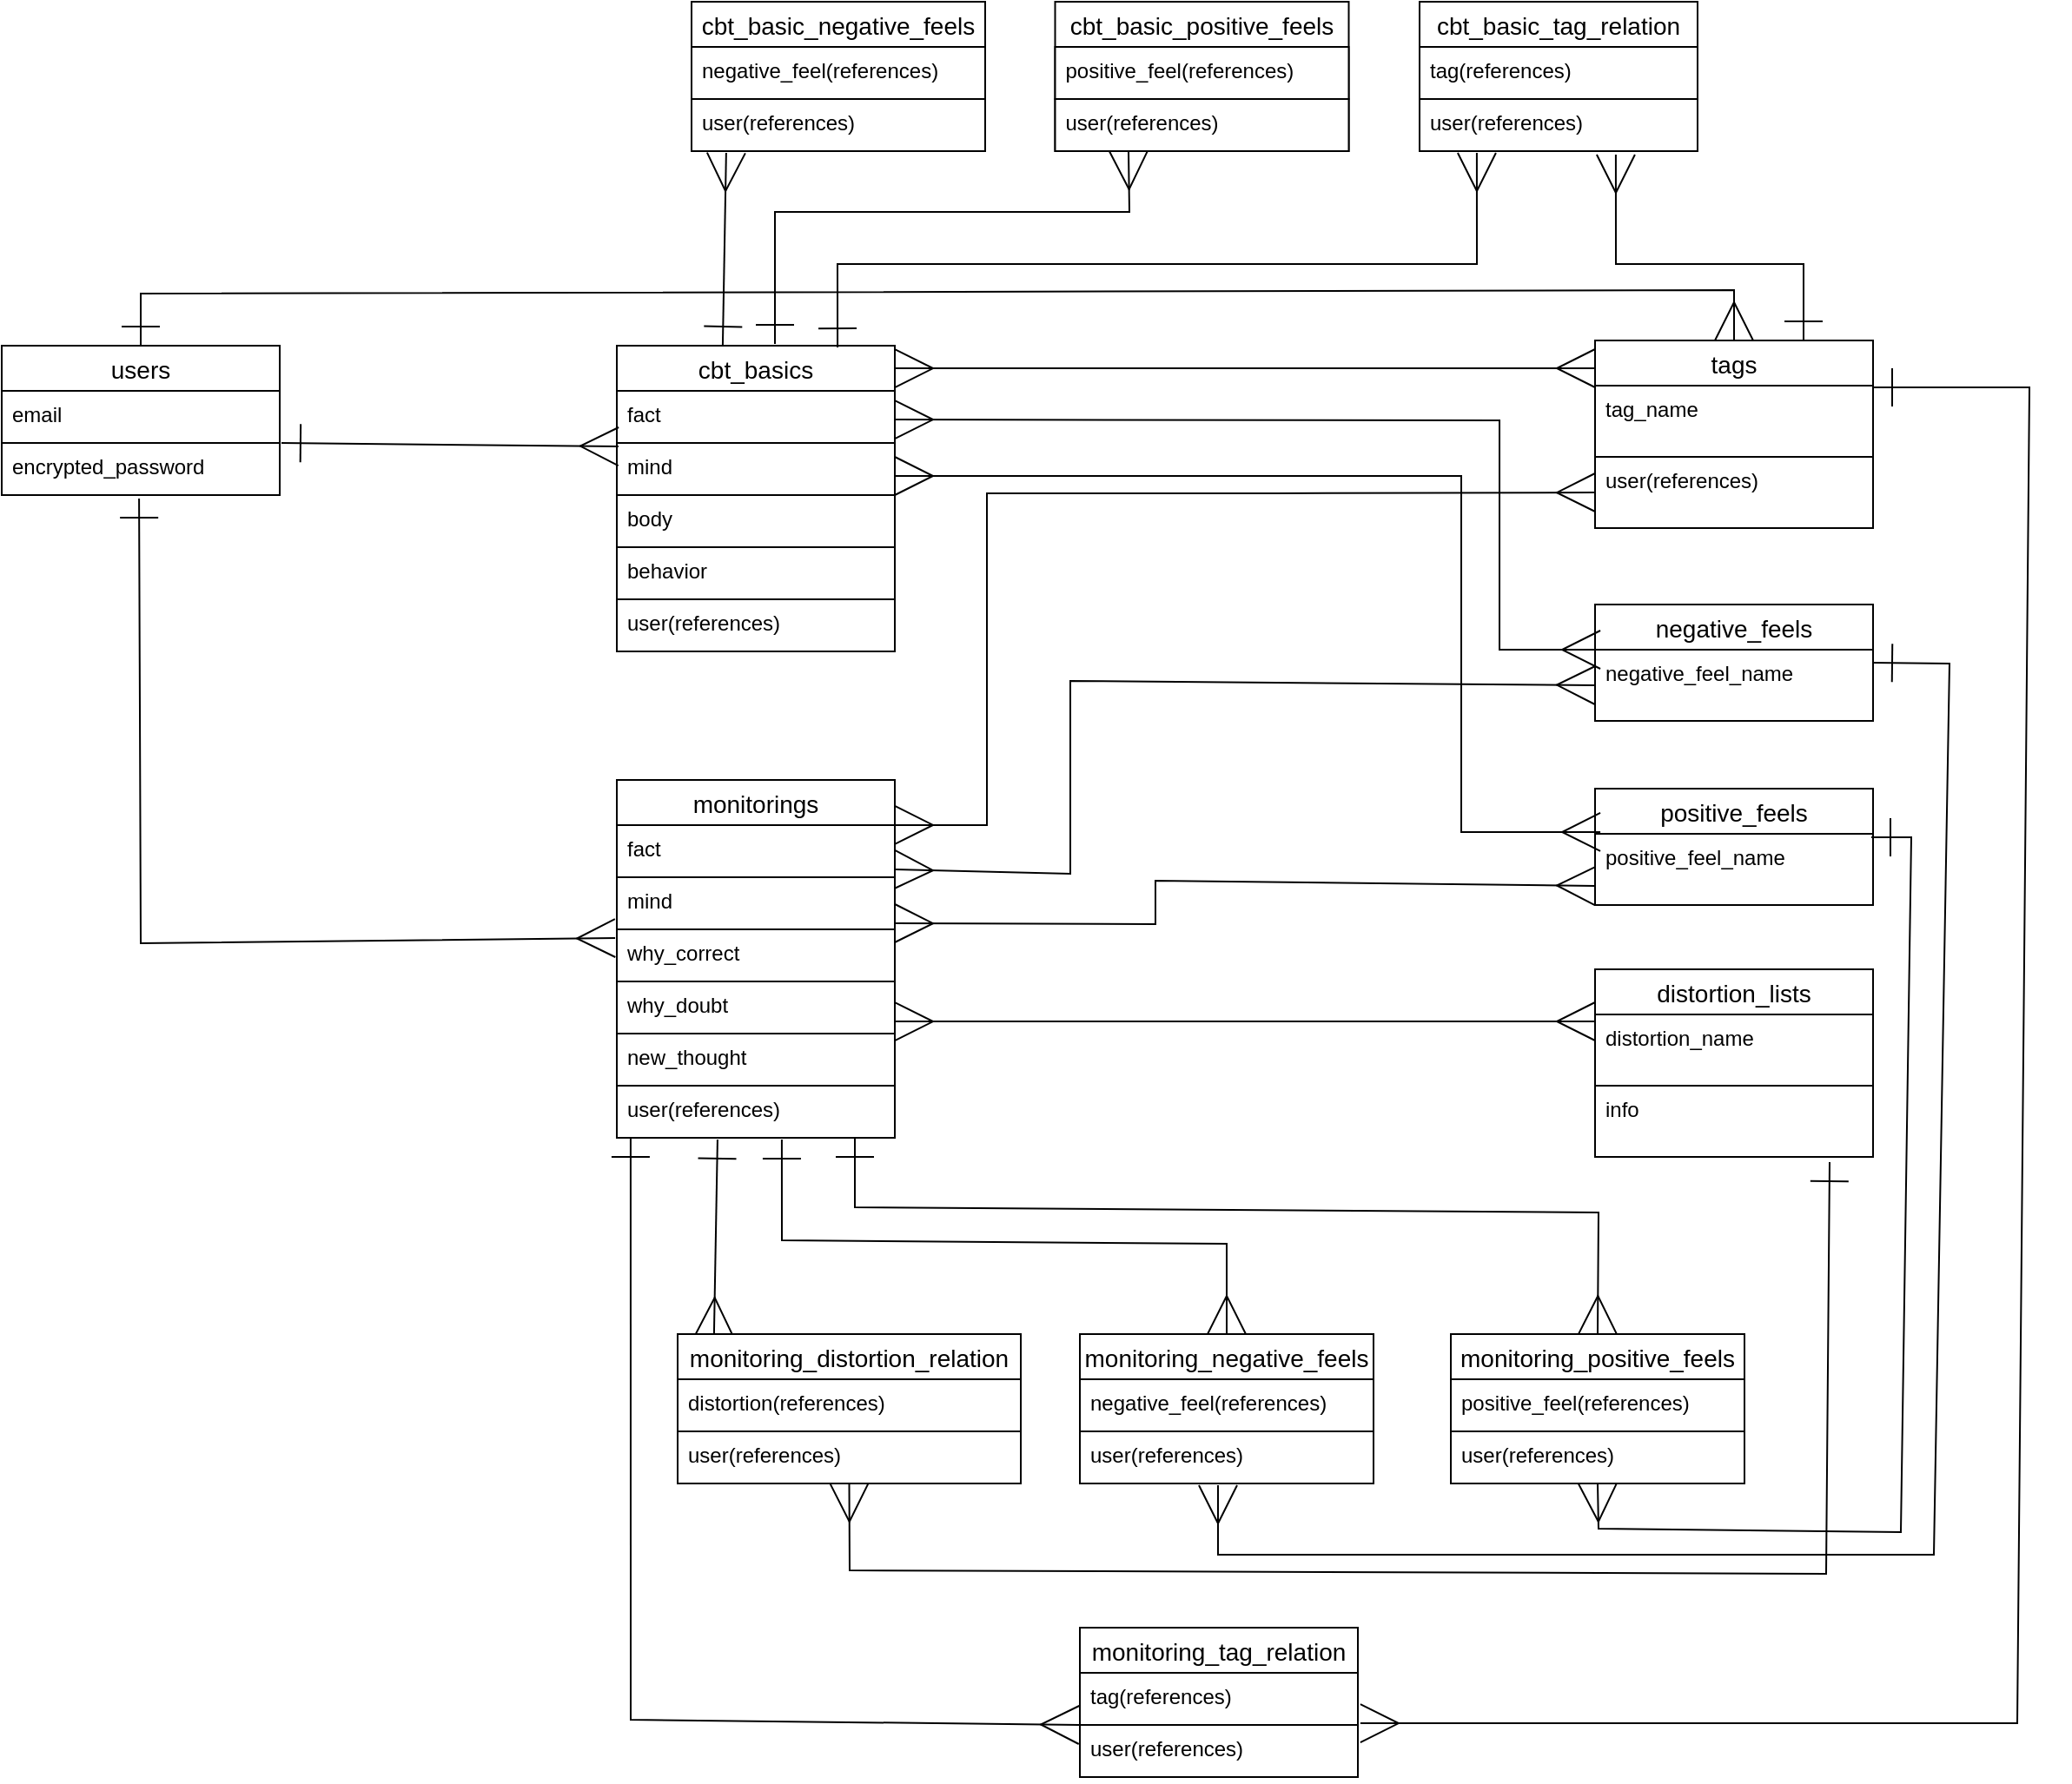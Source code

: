 <mxfile>
    <diagram id="2If1IbCcpEWseCBsGM7b" name="ページ1">
        <mxGraphModel dx="1113" dy="1614" grid="0" gridSize="10" guides="1" tooltips="1" connect="1" arrows="1" fold="1" page="1" pageScale="1" pageWidth="1169" pageHeight="827" background="#ffffff" math="0" shadow="0">
            <root>
                <mxCell id="0"/>
                <mxCell id="1" parent="0"/>
                <mxCell id="2" value="users" style="swimlane;fontStyle=0;childLayout=stackLayout;horizontal=1;startSize=26;horizontalStack=0;resizeParent=1;resizeParentMax=0;resizeLast=0;collapsible=1;marginBottom=0;align=center;fontSize=14;strokeColor=#000000;fontColor=#000000;fillColor=#FFFFFF;" parent="1" vertex="1">
                    <mxGeometry x="100" y="70" width="160" height="86" as="geometry">
                        <mxRectangle x="100" y="70" width="69" height="29" as="alternateBounds"/>
                    </mxGeometry>
                </mxCell>
                <mxCell id="3" value="email" style="text;strokeColor=#000000;fillColor=#FFFFFF;spacingLeft=4;spacingRight=4;overflow=hidden;rotatable=0;points=[[0,0.5],[1,0.5]];portConstraint=eastwest;fontSize=12;fontColor=#000000;" parent="2" vertex="1">
                    <mxGeometry y="26" width="160" height="30" as="geometry"/>
                </mxCell>
                <mxCell id="4" value="encrypted_password" style="text;strokeColor=#000000;fillColor=#FFFFFF;spacingLeft=4;spacingRight=4;overflow=hidden;rotatable=0;points=[[0,0.5],[1,0.5]];portConstraint=eastwest;fontSize=12;fontColor=#000000;" parent="2" vertex="1">
                    <mxGeometry y="56" width="160" height="30" as="geometry"/>
                </mxCell>
                <mxCell id="5" value="cbt_basics" style="swimlane;fontStyle=0;childLayout=stackLayout;horizontal=1;startSize=26;horizontalStack=0;resizeParent=1;resizeParentMax=0;resizeLast=0;collapsible=1;marginBottom=0;align=center;fontSize=14;strokeColor=#000000;fontColor=#000000;fillColor=#FFFFFF;" parent="1" vertex="1">
                    <mxGeometry x="454" y="70" width="160" height="176" as="geometry"/>
                </mxCell>
                <mxCell id="6" value="fact" style="text;strokeColor=#000000;fillColor=#FFFFFF;spacingLeft=4;spacingRight=4;overflow=hidden;rotatable=0;points=[[0,0.5],[1,0.5]];portConstraint=eastwest;fontSize=12;fontColor=#000000;" parent="5" vertex="1">
                    <mxGeometry y="26" width="160" height="30" as="geometry"/>
                </mxCell>
                <mxCell id="7" value="mind" style="text;strokeColor=#000000;fillColor=#FFFFFF;spacingLeft=4;spacingRight=4;overflow=hidden;rotatable=0;points=[[0,0.5],[1,0.5]];portConstraint=eastwest;fontSize=12;fontColor=#000000;" parent="5" vertex="1">
                    <mxGeometry y="56" width="160" height="30" as="geometry"/>
                </mxCell>
                <mxCell id="10" value="body" style="text;strokeColor=#000000;fillColor=#FFFFFF;spacingLeft=4;spacingRight=4;overflow=hidden;rotatable=0;points=[[0,0.5],[1,0.5]];portConstraint=eastwest;fontSize=12;fontColor=#000000;" parent="5" vertex="1">
                    <mxGeometry y="86" width="160" height="30" as="geometry"/>
                </mxCell>
                <mxCell id="11" value="behavior" style="text;strokeColor=#000000;fillColor=#FFFFFF;spacingLeft=4;spacingRight=4;overflow=hidden;rotatable=0;points=[[0,0.5],[1,0.5]];portConstraint=eastwest;fontSize=12;fontColor=#000000;" parent="5" vertex="1">
                    <mxGeometry y="116" width="160" height="30" as="geometry"/>
                </mxCell>
                <mxCell id="12" value="user(references)" style="text;strokeColor=#000000;fillColor=#FFFFFF;spacingLeft=4;spacingRight=4;overflow=hidden;rotatable=0;points=[[0,0.5],[1,0.5]];portConstraint=eastwest;fontSize=12;fontColor=#000000;" parent="5" vertex="1">
                    <mxGeometry y="146" width="160" height="30" as="geometry"/>
                </mxCell>
                <mxCell id="14" value="" style="endArrow=ERmany;html=1;rounded=0;entryX=0.006;entryY=0.067;entryDx=0;entryDy=0;entryPerimeter=0;startArrow=ERone;startFill=0;targetPerimeterSpacing=12;endSize=20;endFill=0;sourcePerimeterSpacing=-10;startSize=20;exitX=1.006;exitY=1;exitDx=0;exitDy=0;exitPerimeter=0;strokeWidth=1;strokeColor=#000000;fontColor=#000000;" parent="1" source="3" target="7" edge="1">
                    <mxGeometry relative="1" as="geometry">
                        <mxPoint x="260" y="128" as="sourcePoint"/>
                        <mxPoint x="420" y="126" as="targetPoint"/>
                    </mxGeometry>
                </mxCell>
                <mxCell id="15" value="monitorings" style="swimlane;fontStyle=0;childLayout=stackLayout;horizontal=1;startSize=26;horizontalStack=0;resizeParent=1;resizeParentMax=0;resizeLast=0;collapsible=1;marginBottom=0;align=center;fontSize=14;strokeColor=#000000;fontColor=#000000;fillColor=#FFFFFF;" parent="1" vertex="1">
                    <mxGeometry x="454" y="320" width="160" height="206" as="geometry"/>
                </mxCell>
                <mxCell id="16" value="fact" style="text;strokeColor=#000000;fillColor=#FFFFFF;spacingLeft=4;spacingRight=4;overflow=hidden;rotatable=0;points=[[0,0.5],[1,0.5]];portConstraint=eastwest;fontSize=12;fontColor=#000000;" parent="15" vertex="1">
                    <mxGeometry y="26" width="160" height="30" as="geometry"/>
                </mxCell>
                <mxCell id="17" value="mind" style="text;strokeColor=#000000;fillColor=#FFFFFF;spacingLeft=4;spacingRight=4;overflow=hidden;rotatable=0;points=[[0,0.5],[1,0.5]];portConstraint=eastwest;fontSize=12;fontColor=#000000;" parent="15" vertex="1">
                    <mxGeometry y="56" width="160" height="30" as="geometry"/>
                </mxCell>
                <mxCell id="18" value="why_correct" style="text;strokeColor=#000000;fillColor=#FFFFFF;spacingLeft=4;spacingRight=4;overflow=hidden;rotatable=0;points=[[0,0.5],[1,0.5]];portConstraint=eastwest;fontSize=12;fontColor=#000000;" parent="15" vertex="1">
                    <mxGeometry y="86" width="160" height="30" as="geometry"/>
                </mxCell>
                <mxCell id="19" value="why_doubt" style="text;strokeColor=#000000;fillColor=#FFFFFF;spacingLeft=4;spacingRight=4;overflow=hidden;rotatable=0;points=[[0,0.5],[1,0.5]];portConstraint=eastwest;fontSize=12;fontColor=#000000;" parent="15" vertex="1">
                    <mxGeometry y="116" width="160" height="30" as="geometry"/>
                </mxCell>
                <mxCell id="39" value="new_thought" style="text;strokeColor=#000000;fillColor=#FFFFFF;spacingLeft=4;spacingRight=4;overflow=hidden;rotatable=0;points=[[0,0.5],[1,0.5]];portConstraint=eastwest;fontSize=12;fontColor=#000000;" vertex="1" parent="15">
                    <mxGeometry y="146" width="160" height="30" as="geometry"/>
                </mxCell>
                <mxCell id="21" value="user(references)" style="text;strokeColor=#000000;fillColor=#FFFFFF;spacingLeft=4;spacingRight=4;overflow=hidden;rotatable=0;points=[[0,0.5],[1,0.5]];portConstraint=eastwest;fontSize=12;fontColor=#000000;" parent="15" vertex="1">
                    <mxGeometry y="176" width="160" height="30" as="geometry"/>
                </mxCell>
                <mxCell id="22" value="" style="endArrow=ERmany;html=1;rounded=0;entryX=-0.006;entryY=0.167;entryDx=0;entryDy=0;entryPerimeter=0;startArrow=ERone;startFill=0;targetPerimeterSpacing=12;endSize=20;endFill=0;sourcePerimeterSpacing=-10;startSize=20;strokeWidth=1;exitX=0.494;exitY=1.067;exitDx=0;exitDy=0;exitPerimeter=0;strokeColor=#000000;fontColor=#000000;" parent="1" source="4" target="18" edge="1">
                    <mxGeometry relative="1" as="geometry">
                        <mxPoint x="180" y="150" as="sourcePoint"/>
                        <mxPoint x="490.0" y="413.01" as="targetPoint"/>
                        <Array as="points">
                            <mxPoint x="180" y="414"/>
                        </Array>
                    </mxGeometry>
                </mxCell>
                <mxCell id="23" value="tags" style="swimlane;fontStyle=0;childLayout=stackLayout;horizontal=1;startSize=26;horizontalStack=0;resizeParent=1;resizeParentMax=0;resizeLast=0;collapsible=1;marginBottom=0;align=center;fontSize=14;strokeColor=#000000;fontColor=#000000;fillColor=#FFFFFF;" parent="1" vertex="1">
                    <mxGeometry x="1017" y="67" width="160" height="108" as="geometry">
                        <mxRectangle x="100" y="70" width="69" height="29" as="alternateBounds"/>
                    </mxGeometry>
                </mxCell>
                <mxCell id="24" value="tag_name" style="text;strokeColor=#000000;fillColor=#FFFFFF;spacingLeft=4;spacingRight=4;overflow=hidden;rotatable=0;points=[[0,0.5],[1,0.5]];portConstraint=eastwest;fontSize=12;fontColor=#000000;" parent="23" vertex="1">
                    <mxGeometry y="26" width="160" height="41" as="geometry"/>
                </mxCell>
                <mxCell id="58" value="user(references)" style="text;strokeColor=#000000;fillColor=#FFFFFF;spacingLeft=4;spacingRight=4;overflow=hidden;rotatable=0;points=[[0,0.5],[1,0.5]];portConstraint=eastwest;fontSize=12;fontColor=#000000;" vertex="1" parent="23">
                    <mxGeometry y="67" width="160" height="41" as="geometry"/>
                </mxCell>
                <mxCell id="26" value="cbt_basic_tag_relation" style="swimlane;fontStyle=0;childLayout=stackLayout;horizontal=1;startSize=26;horizontalStack=0;resizeParent=1;resizeParentMax=0;resizeLast=0;collapsible=1;marginBottom=0;align=center;fontSize=14;strokeColor=#000000;fontColor=#000000;fillColor=#FFFFFF;" parent="1" vertex="1">
                    <mxGeometry x="916" y="-128" width="160" height="86" as="geometry">
                        <mxRectangle x="100" y="70" width="69" height="29" as="alternateBounds"/>
                    </mxGeometry>
                </mxCell>
                <mxCell id="27" value="tag(references)" style="text;strokeColor=#000000;fillColor=#FFFFFF;spacingLeft=4;spacingRight=4;overflow=hidden;rotatable=0;points=[[0,0.5],[1,0.5]];portConstraint=eastwest;fontSize=12;fontColor=#000000;" parent="26" vertex="1">
                    <mxGeometry y="26" width="160" height="30" as="geometry"/>
                </mxCell>
                <mxCell id="28" value="user(references)" style="text;strokeColor=#000000;fillColor=#FFFFFF;spacingLeft=4;spacingRight=4;overflow=hidden;rotatable=0;points=[[0,0.5],[1,0.5]];portConstraint=eastwest;fontSize=12;fontColor=#000000;" parent="26" vertex="1">
                    <mxGeometry y="56" width="160" height="30" as="geometry"/>
                </mxCell>
                <mxCell id="29" value="monitoring_tag_relation" style="swimlane;fontStyle=0;childLayout=stackLayout;horizontal=1;startSize=26;horizontalStack=0;resizeParent=1;resizeParentMax=0;resizeLast=0;collapsible=1;marginBottom=0;align=center;fontSize=14;strokeColor=#000000;fontColor=#000000;fillColor=#FFFFFF;" parent="1" vertex="1">
                    <mxGeometry x="720.5" y="808" width="160" height="86" as="geometry">
                        <mxRectangle x="100" y="70" width="69" height="29" as="alternateBounds"/>
                    </mxGeometry>
                </mxCell>
                <mxCell id="30" value="tag(references)" style="text;strokeColor=#000000;fillColor=#FFFFFF;spacingLeft=4;spacingRight=4;overflow=hidden;rotatable=0;points=[[0,0.5],[1,0.5]];portConstraint=eastwest;fontSize=12;fontColor=#000000;" parent="29" vertex="1">
                    <mxGeometry y="26" width="160" height="30" as="geometry"/>
                </mxCell>
                <mxCell id="31" value="user(references)" style="text;strokeColor=#000000;fillColor=#FFFFFF;spacingLeft=4;spacingRight=4;overflow=hidden;rotatable=0;points=[[0,0.5],[1,0.5]];portConstraint=eastwest;fontSize=12;fontColor=#000000;" parent="29" vertex="1">
                    <mxGeometry y="56" width="160" height="30" as="geometry"/>
                </mxCell>
                <mxCell id="32" value="" style="endArrow=ERmany;html=1;rounded=0;startArrow=ERone;startFill=0;targetPerimeterSpacing=12;endSize=20;endFill=0;sourcePerimeterSpacing=-10;startSize=20;exitX=0.381;exitY=0;exitDx=0;exitDy=0;strokeWidth=1;strokeColor=#000000;fontColor=#000000;exitPerimeter=0;entryX=0.118;entryY=1.033;entryDx=0;entryDy=0;entryPerimeter=0;" parent="1" edge="1" target="50" source="5">
                    <mxGeometry relative="1" as="geometry">
                        <mxPoint x="651" y="137.5" as="sourcePoint"/>
                        <mxPoint x="726" y="134" as="targetPoint"/>
                    </mxGeometry>
                </mxCell>
                <mxCell id="33" value="" style="endArrow=ERmany;html=1;rounded=0;startArrow=ERone;startFill=0;targetPerimeterSpacing=12;endSize=20;endFill=0;sourcePerimeterSpacing=-10;startSize=20;strokeWidth=1;strokeColor=#000000;fontColor=#000000;entryX=0.106;entryY=0.012;entryDx=0;entryDy=0;exitX=0.231;exitY=1.033;exitDx=0;exitDy=0;exitPerimeter=0;entryPerimeter=0;" parent="1" edge="1" target="68">
                    <mxGeometry relative="1" as="geometry">
                        <mxPoint x="511.96" y="526.99" as="sourcePoint"/>
                        <mxPoint x="510" y="639" as="targetPoint"/>
                    </mxGeometry>
                </mxCell>
                <mxCell id="34" value="" style="endArrow=ERmany;html=1;rounded=0;startArrow=ERone;startFill=0;targetPerimeterSpacing=-10;endSize=20;endFill=0;sourcePerimeterSpacing=12;startSize=20;strokeWidth=1;strokeColor=#000000;fontColor=#000000;exitX=0.75;exitY=0;exitDx=0;exitDy=0;entryX=0.706;entryY=1.067;entryDx=0;entryDy=0;entryPerimeter=0;" parent="1" source="23" target="28" edge="1">
                    <mxGeometry relative="1" as="geometry">
                        <mxPoint x="887" y="136" as="sourcePoint"/>
                        <mxPoint x="1016" y="106" as="targetPoint"/>
                        <Array as="points">
                            <mxPoint x="1137" y="23"/>
                            <mxPoint x="1029" y="23"/>
                        </Array>
                    </mxGeometry>
                </mxCell>
                <mxCell id="36" value="" style="endArrow=ERmany;html=1;rounded=0;startArrow=ERone;startFill=0;targetPerimeterSpacing=12;endSize=20;endFill=0;sourcePerimeterSpacing=-10;startSize=20;exitX=0.5;exitY=0;exitDx=0;exitDy=0;strokeWidth=1;strokeColor=#000000;fontColor=#000000;entryX=0.5;entryY=0;entryDx=0;entryDy=0;" parent="1" source="2" target="23" edge="1">
                    <mxGeometry relative="1" as="geometry">
                        <mxPoint x="360.92" y="41.0" as="sourcePoint"/>
                        <mxPoint x="1044" y="46" as="targetPoint"/>
                        <Array as="points">
                            <mxPoint x="180" y="40"/>
                            <mxPoint x="1097" y="38"/>
                        </Array>
                    </mxGeometry>
                </mxCell>
                <mxCell id="37" value="" style="endArrow=ERmany;html=1;rounded=0;entryX=0;entryY=0.5;entryDx=0;entryDy=0;startArrow=ERmany;startFill=0;targetPerimeterSpacing=12;endSize=20;endFill=0;sourcePerimeterSpacing=-10;startSize=20;strokeWidth=1;strokeColor=#000000;fontColor=#000000;exitX=1;exitY=0.074;exitDx=0;exitDy=0;exitPerimeter=0;" parent="1" edge="1" source="5">
                    <mxGeometry relative="1" as="geometry">
                        <mxPoint x="650" y="84" as="sourcePoint"/>
                        <mxPoint x="1017" y="83" as="targetPoint"/>
                    </mxGeometry>
                </mxCell>
                <mxCell id="38" value="" style="endArrow=ERmany;html=1;rounded=0;entryX=0;entryY=0.5;entryDx=0;entryDy=0;startArrow=ERmany;startFill=0;targetPerimeterSpacing=12;endSize=20;endFill=0;sourcePerimeterSpacing=-10;startSize=20;strokeWidth=1;strokeColor=#000000;fontColor=#000000;exitX=1;exitY=0.126;exitDx=0;exitDy=0;exitPerimeter=0;" parent="1" target="58" edge="1" source="15">
                    <mxGeometry relative="1" as="geometry">
                        <mxPoint x="650" y="430" as="sourcePoint"/>
                        <mxPoint x="1119.08" y="152.01" as="targetPoint"/>
                        <Array as="points">
                            <mxPoint x="667" y="346"/>
                            <mxPoint x="667" y="155"/>
                            <mxPoint x="832" y="155"/>
                        </Array>
                    </mxGeometry>
                </mxCell>
                <mxCell id="40" value="negative_feels" style="swimlane;fontStyle=0;childLayout=stackLayout;horizontal=1;startSize=26;horizontalStack=0;resizeParent=1;resizeParentMax=0;resizeLast=0;collapsible=1;marginBottom=0;align=center;fontSize=14;strokeColor=#000000;fontColor=#000000;fillColor=#FFFFFF;" vertex="1" parent="1">
                    <mxGeometry x="1017" y="219" width="160" height="67" as="geometry">
                        <mxRectangle x="100" y="70" width="69" height="29" as="alternateBounds"/>
                    </mxGeometry>
                </mxCell>
                <mxCell id="41" value="negative_feel_name" style="text;strokeColor=#000000;fillColor=#FFFFFF;spacingLeft=4;spacingRight=4;overflow=hidden;rotatable=0;points=[[0,0.5],[1,0.5]];portConstraint=eastwest;fontSize=12;fontColor=#000000;" vertex="1" parent="40">
                    <mxGeometry y="26" width="160" height="41" as="geometry"/>
                </mxCell>
                <mxCell id="43" value="positive_feels" style="swimlane;fontStyle=0;childLayout=stackLayout;horizontal=1;startSize=26;horizontalStack=0;resizeParent=1;resizeParentMax=0;resizeLast=0;collapsible=1;marginBottom=0;align=center;fontSize=14;strokeColor=#000000;fontColor=#000000;fillColor=#FFFFFF;" vertex="1" parent="1">
                    <mxGeometry x="1017" y="325" width="160" height="67" as="geometry">
                        <mxRectangle x="100" y="70" width="69" height="29" as="alternateBounds"/>
                    </mxGeometry>
                </mxCell>
                <mxCell id="44" value="positive_feel_name" style="text;strokeColor=#000000;fillColor=#FFFFFF;spacingLeft=4;spacingRight=4;overflow=hidden;rotatable=0;points=[[0,0.5],[1,0.5]];portConstraint=eastwest;fontSize=12;fontColor=#000000;" vertex="1" parent="43">
                    <mxGeometry y="26" width="160" height="41" as="geometry"/>
                </mxCell>
                <mxCell id="45" value="distortion_lists" style="swimlane;fontStyle=0;childLayout=stackLayout;horizontal=1;startSize=26;horizontalStack=0;resizeParent=1;resizeParentMax=0;resizeLast=0;collapsible=1;marginBottom=0;align=center;fontSize=14;strokeColor=#000000;fontColor=#000000;fillColor=#FFFFFF;" vertex="1" parent="1">
                    <mxGeometry x="1017" y="429" width="160" height="108" as="geometry">
                        <mxRectangle x="100" y="70" width="69" height="29" as="alternateBounds"/>
                    </mxGeometry>
                </mxCell>
                <mxCell id="46" value="distortion_name" style="text;strokeColor=#000000;fillColor=#FFFFFF;spacingLeft=4;spacingRight=4;overflow=hidden;rotatable=0;points=[[0,0.5],[1,0.5]];portConstraint=eastwest;fontSize=12;fontColor=#000000;" vertex="1" parent="45">
                    <mxGeometry y="26" width="160" height="41" as="geometry"/>
                </mxCell>
                <mxCell id="47" value="info" style="text;strokeColor=#000000;fillColor=#FFFFFF;spacingLeft=4;spacingRight=4;overflow=hidden;rotatable=0;points=[[0,0.5],[1,0.5]];portConstraint=eastwest;fontSize=12;fontColor=#000000;" vertex="1" parent="45">
                    <mxGeometry y="67" width="160" height="41" as="geometry"/>
                </mxCell>
                <mxCell id="48" value="cbt_basic_negative_feels" style="swimlane;fontStyle=0;childLayout=stackLayout;horizontal=1;startSize=26;horizontalStack=0;resizeParent=1;resizeParentMax=0;resizeLast=0;collapsible=1;marginBottom=0;align=center;fontSize=14;strokeColor=#000000;fontColor=#000000;fillColor=#FFFFFF;" vertex="1" parent="1">
                    <mxGeometry x="497" y="-128" width="169" height="86" as="geometry">
                        <mxRectangle x="100" y="70" width="69" height="29" as="alternateBounds"/>
                    </mxGeometry>
                </mxCell>
                <mxCell id="49" value="negative_feel(references)" style="text;strokeColor=#000000;fillColor=#FFFFFF;spacingLeft=4;spacingRight=4;overflow=hidden;rotatable=0;points=[[0,0.5],[1,0.5]];portConstraint=eastwest;fontSize=12;fontColor=#000000;" vertex="1" parent="48">
                    <mxGeometry y="26" width="169" height="30" as="geometry"/>
                </mxCell>
                <mxCell id="50" value="user(references)" style="text;strokeColor=#000000;fillColor=#FFFFFF;spacingLeft=4;spacingRight=4;overflow=hidden;rotatable=0;points=[[0,0.5],[1,0.5]];portConstraint=eastwest;fontSize=12;fontColor=#000000;" vertex="1" parent="48">
                    <mxGeometry y="56" width="169" height="30" as="geometry"/>
                </mxCell>
                <mxCell id="51" value="cbt_basic_positive_feels" style="swimlane;fontStyle=0;childLayout=stackLayout;horizontal=1;startSize=26;horizontalStack=0;resizeParent=1;resizeParentMax=0;resizeLast=0;collapsible=1;marginBottom=0;align=center;fontSize=14;strokeColor=#000000;fontColor=#000000;fillColor=#FFFFFF;" vertex="1" parent="1">
                    <mxGeometry x="706.25" y="-128" width="169" height="86" as="geometry">
                        <mxRectangle x="100" y="70" width="69" height="29" as="alternateBounds"/>
                    </mxGeometry>
                </mxCell>
                <mxCell id="52" value="positive_feel(references)" style="text;strokeColor=#000000;fillColor=#FFFFFF;spacingLeft=4;spacingRight=4;overflow=hidden;rotatable=0;points=[[0,0.5],[1,0.5]];portConstraint=eastwest;fontSize=12;fontColor=#000000;" vertex="1" parent="51">
                    <mxGeometry y="26" width="169" height="30" as="geometry"/>
                </mxCell>
                <mxCell id="53" value="user(references)" style="text;strokeColor=#000000;fillColor=#FFFFFF;spacingLeft=4;spacingRight=4;overflow=hidden;rotatable=0;points=[[0,0.5],[1,0.5]];portConstraint=eastwest;fontSize=12;fontColor=#000000;" vertex="1" parent="51">
                    <mxGeometry y="56" width="169" height="30" as="geometry"/>
                </mxCell>
                <mxCell id="62" value="monitoring_negative_feels" style="swimlane;fontStyle=0;childLayout=stackLayout;horizontal=1;startSize=26;horizontalStack=0;resizeParent=1;resizeParentMax=0;resizeLast=0;collapsible=1;marginBottom=0;align=center;fontSize=14;strokeColor=#000000;fontColor=#000000;fillColor=#FFFFFF;" vertex="1" parent="1">
                    <mxGeometry x="720.5" y="639" width="169" height="86" as="geometry">
                        <mxRectangle x="100" y="70" width="69" height="29" as="alternateBounds"/>
                    </mxGeometry>
                </mxCell>
                <mxCell id="63" value="negative_feel(references)" style="text;strokeColor=#000000;fillColor=#FFFFFF;spacingLeft=4;spacingRight=4;overflow=hidden;rotatable=0;points=[[0,0.5],[1,0.5]];portConstraint=eastwest;fontSize=12;fontColor=#000000;" vertex="1" parent="62">
                    <mxGeometry y="26" width="169" height="30" as="geometry"/>
                </mxCell>
                <mxCell id="64" value="user(references)" style="text;strokeColor=#000000;fillColor=#FFFFFF;spacingLeft=4;spacingRight=4;overflow=hidden;rotatable=0;points=[[0,0.5],[1,0.5]];portConstraint=eastwest;fontSize=12;fontColor=#000000;" vertex="1" parent="62">
                    <mxGeometry y="56" width="169" height="30" as="geometry"/>
                </mxCell>
                <mxCell id="65" value="monitoring_positive_feels" style="swimlane;fontStyle=0;childLayout=stackLayout;horizontal=1;startSize=26;horizontalStack=0;resizeParent=1;resizeParentMax=0;resizeLast=0;collapsible=1;marginBottom=0;align=center;fontSize=14;strokeColor=#000000;fontColor=#000000;fillColor=#FFFFFF;" vertex="1" parent="1">
                    <mxGeometry x="934" y="639" width="169" height="86" as="geometry">
                        <mxRectangle x="100" y="70" width="69" height="29" as="alternateBounds"/>
                    </mxGeometry>
                </mxCell>
                <mxCell id="66" value="positive_feel(references)" style="text;strokeColor=#000000;fillColor=#FFFFFF;spacingLeft=4;spacingRight=4;overflow=hidden;rotatable=0;points=[[0,0.5],[1,0.5]];portConstraint=eastwest;fontSize=12;fontColor=#000000;" vertex="1" parent="65">
                    <mxGeometry y="26" width="169" height="30" as="geometry"/>
                </mxCell>
                <mxCell id="67" value="user(references)" style="text;strokeColor=#000000;fillColor=#FFFFFF;spacingLeft=4;spacingRight=4;overflow=hidden;rotatable=0;points=[[0,0.5],[1,0.5]];portConstraint=eastwest;fontSize=12;fontColor=#000000;" vertex="1" parent="65">
                    <mxGeometry y="56" width="169" height="30" as="geometry"/>
                </mxCell>
                <mxCell id="68" value="monitoring_distortion_relation" style="swimlane;fontStyle=0;childLayout=stackLayout;horizontal=1;startSize=26;horizontalStack=0;resizeParent=1;resizeParentMax=0;resizeLast=0;collapsible=1;marginBottom=0;align=center;fontSize=14;strokeColor=#000000;fontColor=#000000;fillColor=#FFFFFF;" vertex="1" parent="1">
                    <mxGeometry x="489" y="639" width="197.5" height="86" as="geometry">
                        <mxRectangle x="100" y="70" width="69" height="29" as="alternateBounds"/>
                    </mxGeometry>
                </mxCell>
                <mxCell id="69" value="distortion(references)" style="text;strokeColor=#000000;fillColor=#FFFFFF;spacingLeft=4;spacingRight=4;overflow=hidden;rotatable=0;points=[[0,0.5],[1,0.5]];portConstraint=eastwest;fontSize=12;fontColor=#000000;" vertex="1" parent="68">
                    <mxGeometry y="26" width="197.5" height="30" as="geometry"/>
                </mxCell>
                <mxCell id="70" value="user(references)" style="text;strokeColor=#000000;fillColor=#FFFFFF;spacingLeft=4;spacingRight=4;overflow=hidden;rotatable=0;points=[[0,0.5],[1,0.5]];portConstraint=eastwest;fontSize=12;fontColor=#000000;" vertex="1" parent="68">
                    <mxGeometry y="56" width="197.5" height="30" as="geometry"/>
                </mxCell>
                <mxCell id="74" value="" style="endArrow=ERmany;html=1;rounded=0;startArrow=ERone;startFill=0;targetPerimeterSpacing=-10;endSize=20;endFill=0;sourcePerimeterSpacing=12;startSize=20;strokeWidth=1;strokeColor=#000000;fontColor=#000000;entryX=0.25;entryY=1;entryDx=0;entryDy=0;" edge="1" parent="1" target="51">
                    <mxGeometry relative="1" as="geometry">
                        <mxPoint x="545" y="69" as="sourcePoint"/>
                        <mxPoint x="720" y="267" as="targetPoint"/>
                        <Array as="points">
                            <mxPoint x="545" y="-7"/>
                            <mxPoint x="749" y="-7"/>
                        </Array>
                    </mxGeometry>
                </mxCell>
                <mxCell id="75" value="" style="endArrow=ERmany;html=1;rounded=0;startArrow=ERone;startFill=0;targetPerimeterSpacing=-10;endSize=20;endFill=0;sourcePerimeterSpacing=12;startSize=20;strokeWidth=1;strokeColor=#000000;fontColor=#000000;entryX=0.206;entryY=1.033;entryDx=0;entryDy=0;exitX=0.794;exitY=0.006;exitDx=0;exitDy=0;entryPerimeter=0;exitPerimeter=0;" edge="1" parent="1" source="5" target="28">
                    <mxGeometry relative="1" as="geometry">
                        <mxPoint x="653" y="231" as="sourcePoint"/>
                        <mxPoint x="721" y="384" as="targetPoint"/>
                        <Array as="points">
                            <mxPoint x="581" y="23"/>
                            <mxPoint x="949" y="23"/>
                        </Array>
                    </mxGeometry>
                </mxCell>
                <mxCell id="76" value="" style="endArrow=ERmany;html=1;rounded=0;entryX=0.019;entryY=0;entryDx=0;entryDy=0;startArrow=ERmany;startFill=0;targetPerimeterSpacing=12;endSize=20;endFill=0;sourcePerimeterSpacing=-10;startSize=20;strokeWidth=1;strokeColor=#000000;fontColor=#000000;exitX=1;exitY=0.074;exitDx=0;exitDy=0;exitPerimeter=0;entryPerimeter=0;" edge="1" parent="1" target="41">
                    <mxGeometry relative="1" as="geometry">
                        <mxPoint x="614" y="112.524" as="sourcePoint"/>
                        <mxPoint x="1017" y="112.5" as="targetPoint"/>
                        <Array as="points">
                            <mxPoint x="962" y="113"/>
                            <mxPoint x="962" y="245"/>
                        </Array>
                    </mxGeometry>
                </mxCell>
                <mxCell id="77" value="" style="endArrow=ERmany;html=1;rounded=0;entryX=0.019;entryY=0.373;entryDx=0;entryDy=0;startArrow=ERmany;startFill=0;targetPerimeterSpacing=12;endSize=20;endFill=0;sourcePerimeterSpacing=-10;startSize=20;strokeWidth=1;strokeColor=#000000;fontColor=#000000;exitX=1;exitY=0.074;exitDx=0;exitDy=0;exitPerimeter=0;entryPerimeter=0;" edge="1" parent="1" target="43">
                    <mxGeometry relative="1" as="geometry">
                        <mxPoint x="614" y="145.004" as="sourcePoint"/>
                        <mxPoint x="1020.04" y="277.48" as="targetPoint"/>
                        <Array as="points">
                            <mxPoint x="940" y="145"/>
                            <mxPoint x="940" y="350"/>
                        </Array>
                    </mxGeometry>
                </mxCell>
                <mxCell id="79" value="" style="endArrow=ERmany;html=1;rounded=0;entryX=0;entryY=0.5;entryDx=0;entryDy=0;startArrow=ERmany;startFill=0;targetPerimeterSpacing=12;endSize=20;endFill=0;sourcePerimeterSpacing=-10;startSize=20;strokeWidth=1;strokeColor=#000000;fontColor=#000000;exitX=1;exitY=0.25;exitDx=0;exitDy=0;" edge="1" parent="1" source="15" target="41">
                    <mxGeometry relative="1" as="geometry">
                        <mxPoint x="624" y="155.004" as="sourcePoint"/>
                        <mxPoint x="1030.04" y="359.991" as="targetPoint"/>
                        <Array as="points">
                            <mxPoint x="715" y="374"/>
                            <mxPoint x="715" y="263"/>
                        </Array>
                    </mxGeometry>
                </mxCell>
                <mxCell id="80" value="" style="endArrow=ERmany;html=1;rounded=0;entryX=0;entryY=0.732;entryDx=0;entryDy=0;startArrow=ERmany;startFill=0;targetPerimeterSpacing=12;endSize=20;endFill=0;sourcePerimeterSpacing=-10;startSize=20;strokeWidth=1;strokeColor=#000000;fontColor=#000000;exitX=1;exitY=0.25;exitDx=0;exitDy=0;entryPerimeter=0;" edge="1" parent="1" target="44">
                    <mxGeometry relative="1" as="geometry">
                        <mxPoint x="614" y="402.5" as="sourcePoint"/>
                        <mxPoint x="1017" y="296.5" as="targetPoint"/>
                        <Array as="points">
                            <mxPoint x="764" y="403"/>
                            <mxPoint x="764" y="378"/>
                        </Array>
                    </mxGeometry>
                </mxCell>
                <mxCell id="81" value="" style="endArrow=ERmany;html=1;rounded=0;entryX=0;entryY=0.5;entryDx=0;entryDy=0;startArrow=ERmany;startFill=0;targetPerimeterSpacing=12;endSize=20;endFill=0;sourcePerimeterSpacing=-10;startSize=20;strokeWidth=1;strokeColor=#000000;fontColor=#000000;exitX=1;exitY=0.074;exitDx=0;exitDy=0;exitPerimeter=0;" edge="1" parent="1">
                    <mxGeometry relative="1" as="geometry">
                        <mxPoint x="614" y="459.024" as="sourcePoint"/>
                        <mxPoint x="1017" y="459" as="targetPoint"/>
                    </mxGeometry>
                </mxCell>
                <mxCell id="83" value="" style="endArrow=ERmany;html=1;rounded=0;startArrow=ERone;startFill=0;targetPerimeterSpacing=12;endSize=20;endFill=0;sourcePerimeterSpacing=-10;startSize=20;strokeWidth=1;strokeColor=#000000;fontColor=#000000;entryX=0.5;entryY=0;entryDx=0;entryDy=0;exitX=0.231;exitY=1.033;exitDx=0;exitDy=0;exitPerimeter=0;" edge="1" parent="1" target="62">
                    <mxGeometry relative="1" as="geometry">
                        <mxPoint x="548.96" y="526.99" as="sourcePoint"/>
                        <mxPoint x="547" y="639" as="targetPoint"/>
                        <Array as="points">
                            <mxPoint x="549" y="585"/>
                            <mxPoint x="805" y="587"/>
                        </Array>
                    </mxGeometry>
                </mxCell>
                <mxCell id="84" value="" style="endArrow=ERmany;html=1;rounded=0;startArrow=ERone;startFill=0;targetPerimeterSpacing=12;endSize=20;endFill=0;sourcePerimeterSpacing=-10;startSize=20;strokeWidth=1;strokeColor=#000000;fontColor=#000000;entryX=0.5;entryY=0;entryDx=0;entryDy=0;exitX=0.231;exitY=1.033;exitDx=0;exitDy=0;exitPerimeter=0;" edge="1" parent="1" target="65">
                    <mxGeometry relative="1" as="geometry">
                        <mxPoint x="591" y="526.0" as="sourcePoint"/>
                        <mxPoint x="847.04" y="638.01" as="targetPoint"/>
                        <Array as="points">
                            <mxPoint x="591" y="566"/>
                            <mxPoint x="1019" y="569"/>
                        </Array>
                    </mxGeometry>
                </mxCell>
                <mxCell id="85" value="" style="endArrow=ERmany;html=1;rounded=0;startArrow=ERone;startFill=0;targetPerimeterSpacing=12;endSize=20;endFill=0;sourcePerimeterSpacing=-10;startSize=20;strokeWidth=1;strokeColor=#000000;fontColor=#000000;exitX=0.231;exitY=1.033;exitDx=0;exitDy=0;exitPerimeter=0;" edge="1" parent="1">
                    <mxGeometry relative="1" as="geometry">
                        <mxPoint x="461.96" y="526.0" as="sourcePoint"/>
                        <mxPoint x="720" y="864" as="targetPoint"/>
                        <Array as="points">
                            <mxPoint x="462" y="861"/>
                        </Array>
                    </mxGeometry>
                </mxCell>
                <mxCell id="86" value="" style="endArrow=ERmany;html=1;rounded=0;startArrow=ERone;startFill=0;targetPerimeterSpacing=12;endSize=20;endFill=0;sourcePerimeterSpacing=-10;startSize=20;strokeWidth=1;strokeColor=#000000;fontColor=#000000;entryX=1.009;entryY=-0.033;entryDx=0;entryDy=0;entryPerimeter=0;exitX=1;exitY=0.25;exitDx=0;exitDy=0;" edge="1" parent="1" source="23" target="31">
                    <mxGeometry relative="1" as="geometry">
                        <mxPoint x="1253" y="86" as="sourcePoint"/>
                        <mxPoint x="730" y="874" as="targetPoint"/>
                        <Array as="points">
                            <mxPoint x="1267" y="94"/>
                            <mxPoint x="1260" y="863"/>
                        </Array>
                    </mxGeometry>
                </mxCell>
                <mxCell id="87" value="" style="endArrow=ERmany;html=1;rounded=0;startArrow=ERone;startFill=0;targetPerimeterSpacing=12;endSize=20;endFill=0;sourcePerimeterSpacing=-10;startSize=20;strokeWidth=1;strokeColor=#000000;fontColor=#000000;entryX=0.5;entryY=1;entryDx=0;entryDy=0;" edge="1" parent="1" target="65">
                    <mxGeometry relative="1" as="geometry">
                        <mxPoint x="1176" y="353" as="sourcePoint"/>
                        <mxPoint x="891.94" y="873.01" as="targetPoint"/>
                        <Array as="points">
                            <mxPoint x="1199" y="353"/>
                            <mxPoint x="1193" y="753"/>
                            <mxPoint x="1019" y="751"/>
                        </Array>
                    </mxGeometry>
                </mxCell>
                <mxCell id="88" value="" style="endArrow=ERmany;html=1;rounded=0;startArrow=ERone;startFill=0;targetPerimeterSpacing=12;endSize=20;endFill=0;sourcePerimeterSpacing=-10;startSize=20;strokeWidth=1;strokeColor=#000000;fontColor=#000000;entryX=0.5;entryY=1;entryDx=0;entryDy=0;exitX=1;exitY=0.5;exitDx=0;exitDy=0;" edge="1" parent="1" source="40">
                    <mxGeometry relative="1" as="geometry">
                        <mxPoint x="957.5" y="354" as="sourcePoint"/>
                        <mxPoint x="800" y="726" as="targetPoint"/>
                        <Array as="points">
                            <mxPoint x="1221" y="253"/>
                            <mxPoint x="1212" y="766"/>
                            <mxPoint x="800" y="766"/>
                        </Array>
                    </mxGeometry>
                </mxCell>
                <mxCell id="89" value="" style="endArrow=ERmany;html=1;rounded=0;startArrow=ERone;startFill=0;targetPerimeterSpacing=12;endSize=20;endFill=0;sourcePerimeterSpacing=-10;startSize=20;strokeWidth=1;strokeColor=#000000;fontColor=#000000;entryX=0.5;entryY=1;entryDx=0;entryDy=0;" edge="1" parent="1" target="68">
                    <mxGeometry relative="1" as="geometry">
                        <mxPoint x="1152" y="540" as="sourcePoint"/>
                        <mxPoint x="704.225" y="725.002" as="targetPoint"/>
                        <Array as="points">
                            <mxPoint x="1150" y="777"/>
                            <mxPoint x="588" y="775"/>
                        </Array>
                    </mxGeometry>
                </mxCell>
            </root>
        </mxGraphModel>
    </diagram>
</mxfile>